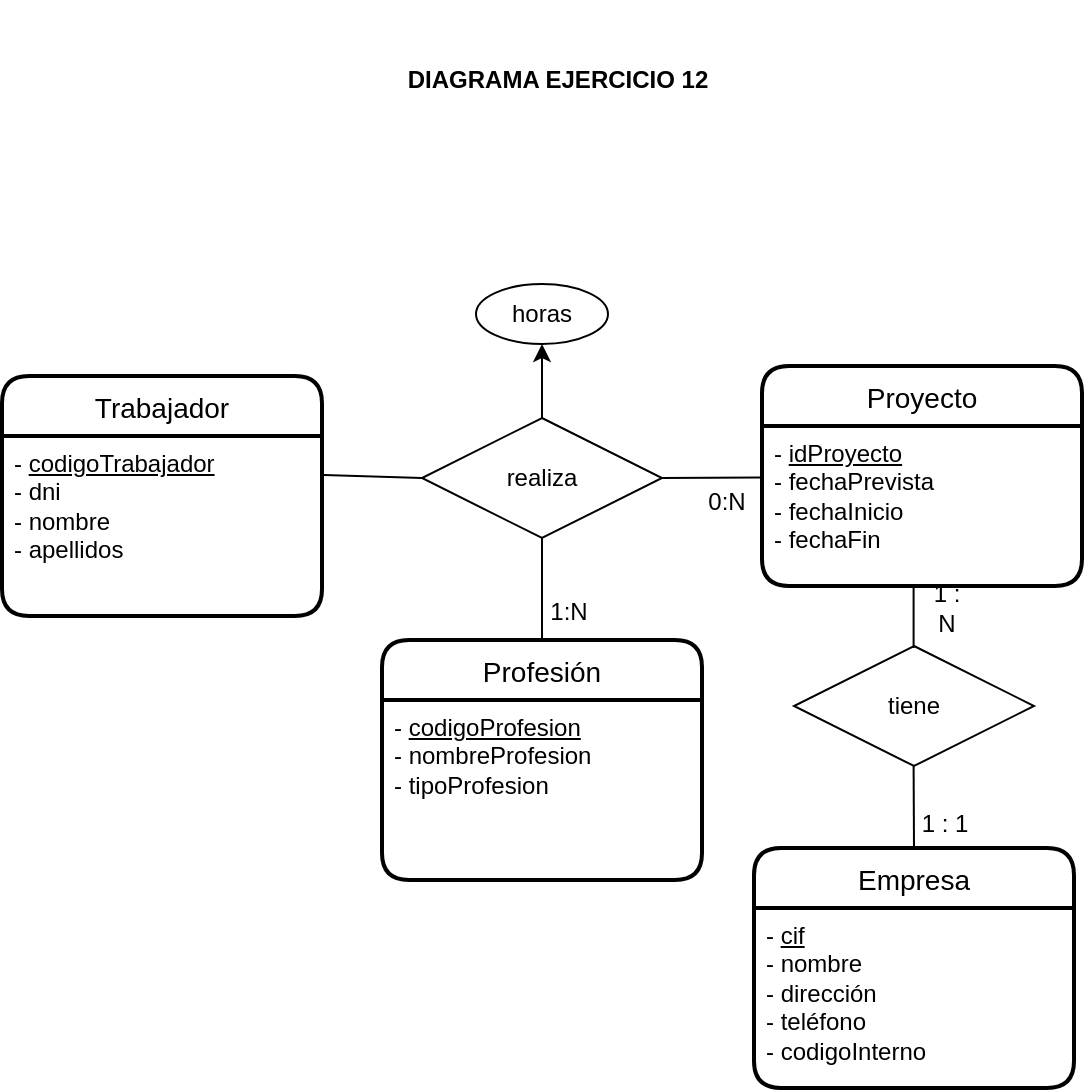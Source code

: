 <mxfile version="20.1.1" type="github">
  <diagram id="w7LlWlDyLkvgTwCcmOdm" name="Pàgina-1">
    <mxGraphModel dx="1185" dy="754" grid="0" gridSize="10" guides="1" tooltips="1" connect="1" arrows="1" fold="1" page="1" pageScale="1" pageWidth="1169" pageHeight="827" math="0" shadow="0">
      <root>
        <mxCell id="0" />
        <mxCell id="1" parent="0" />
        <mxCell id="CkiNoyqXaFTZ2xthF8Od-1" value="Empresa" style="swimlane;childLayout=stackLayout;horizontal=1;startSize=30;horizontalStack=0;rounded=1;fontSize=14;fontStyle=0;strokeWidth=2;resizeParent=0;resizeLast=1;shadow=0;dashed=0;align=center;" parent="1" vertex="1">
          <mxGeometry x="588" y="466" width="160" height="120" as="geometry" />
        </mxCell>
        <mxCell id="CkiNoyqXaFTZ2xthF8Od-9" value="- &lt;u&gt;cif&lt;/u&gt;&lt;br&gt;- nombre&lt;br&gt;- dirección&lt;br&gt;- teléfono&lt;br&gt;- codigoInterno" style="text;html=1;align=left;verticalAlign=top;resizable=0;points=[];autosize=1;strokeColor=none;fillColor=none;spacingLeft=4;" parent="CkiNoyqXaFTZ2xthF8Od-1" vertex="1">
          <mxGeometry y="30" width="160" height="90" as="geometry" />
        </mxCell>
        <mxCell id="CkiNoyqXaFTZ2xthF8Od-3" value="Proyecto" style="swimlane;childLayout=stackLayout;horizontal=1;startSize=30;horizontalStack=0;rounded=1;fontSize=14;fontStyle=0;strokeWidth=2;resizeParent=0;resizeLast=1;shadow=0;align=center;fillStyle=auto;gradientColor=none;swimlaneFillColor=none;fillColor=default;sketch=0;glass=0;swimlaneLine=1;perimeterSpacing=0;" parent="1" vertex="1">
          <mxGeometry x="592" y="225" width="160" height="110" as="geometry">
            <mxRectangle x="480" y="130" width="100" height="30" as="alternateBounds" />
          </mxGeometry>
        </mxCell>
        <mxCell id="CkiNoyqXaFTZ2xthF8Od-12" value="- &lt;u&gt;idProyecto&lt;/u&gt;&lt;br&gt;- fechaPrevista&lt;br&gt;- fechaInicio&lt;br&gt;- fechaFin" style="text;html=1;align=left;verticalAlign=top;resizable=0;points=[];autosize=1;strokeColor=none;fillColor=none;spacingLeft=4;" parent="CkiNoyqXaFTZ2xthF8Od-3" vertex="1">
          <mxGeometry y="30" width="160" height="130" as="geometry" />
        </mxCell>
        <mxCell id="CkiNoyqXaFTZ2xthF8Od-17" value="&lt;br&gt;" style="text;html=1;align=left;verticalAlign=top;resizable=0;points=[];autosize=1;strokeColor=none;fillColor=none;spacingLeft=4;" parent="CkiNoyqXaFTZ2xthF8Od-3" vertex="1">
          <mxGeometry y="160" width="160" height="-50" as="geometry" />
        </mxCell>
        <mxCell id="CkiNoyqXaFTZ2xthF8Od-4" value="Trabajador" style="swimlane;childLayout=stackLayout;horizontal=1;startSize=30;horizontalStack=0;rounded=1;fontSize=14;fontStyle=0;strokeWidth=2;resizeParent=0;resizeLast=1;shadow=0;dashed=0;align=center;" parent="1" vertex="1">
          <mxGeometry x="212" y="230" width="160" height="120" as="geometry" />
        </mxCell>
        <mxCell id="CkiNoyqXaFTZ2xthF8Od-13" value="- &lt;u&gt;codigoTrabajador&lt;/u&gt;&lt;br&gt;- dni&lt;br&gt;- nombre&lt;br&gt;- apellidos" style="text;html=1;align=left;verticalAlign=top;resizable=0;points=[];autosize=1;strokeColor=none;fillColor=none;spacingLeft=4;" parent="CkiNoyqXaFTZ2xthF8Od-4" vertex="1">
          <mxGeometry y="30" width="160" height="90" as="geometry" />
        </mxCell>
        <mxCell id="CkiNoyqXaFTZ2xthF8Od-5" value="Profesión" style="swimlane;childLayout=stackLayout;horizontal=1;startSize=30;horizontalStack=0;rounded=1;fontSize=14;fontStyle=0;strokeWidth=2;resizeParent=0;resizeLast=1;shadow=0;dashed=0;align=center;" parent="1" vertex="1">
          <mxGeometry x="402" y="362" width="160" height="120" as="geometry" />
        </mxCell>
        <mxCell id="CkiNoyqXaFTZ2xthF8Od-14" value="- &lt;u&gt;codigoProfesion&lt;/u&gt;&lt;br&gt;- nombreProfesion&lt;br&gt;- tipoProfesion" style="text;html=1;align=left;verticalAlign=top;resizable=0;points=[];autosize=1;strokeColor=none;fillColor=none;spacingLeft=4;" parent="CkiNoyqXaFTZ2xthF8Od-5" vertex="1">
          <mxGeometry y="30" width="160" height="90" as="geometry" />
        </mxCell>
        <mxCell id="ojXystufkmVzPJKqhMDF-25" value="" style="edgeStyle=orthogonalEdgeStyle;rounded=0;orthogonalLoop=1;jettySize=auto;html=1;strokeColor=default;" edge="1" parent="1" source="CkiNoyqXaFTZ2xthF8Od-7" target="ojXystufkmVzPJKqhMDF-24">
          <mxGeometry relative="1" as="geometry" />
        </mxCell>
        <mxCell id="CkiNoyqXaFTZ2xthF8Od-7" value="realiza" style="shape=rhombus;perimeter=rhombusPerimeter;whiteSpace=wrap;html=1;align=center;" parent="1" vertex="1">
          <mxGeometry x="422" y="251" width="120" height="60" as="geometry" />
        </mxCell>
        <mxCell id="ojXystufkmVzPJKqhMDF-7" value="" style="endArrow=none;html=1;rounded=0;exitX=0;exitY=0.5;exitDx=0;exitDy=0;entryX=1.006;entryY=0.217;entryDx=0;entryDy=0;entryPerimeter=0;" edge="1" parent="1" source="CkiNoyqXaFTZ2xthF8Od-7" target="CkiNoyqXaFTZ2xthF8Od-13">
          <mxGeometry width="50" height="50" relative="1" as="geometry">
            <mxPoint x="391" y="312" as="sourcePoint" />
            <mxPoint x="391" y="282" as="targetPoint" />
          </mxGeometry>
        </mxCell>
        <mxCell id="ojXystufkmVzPJKqhMDF-11" value="" style="endArrow=none;html=1;rounded=0;exitX=0;exitY=0.5;exitDx=0;exitDy=0;" edge="1" parent="1">
          <mxGeometry width="50" height="50" relative="1" as="geometry">
            <mxPoint x="591.04" y="280.74" as="sourcePoint" />
            <mxPoint x="542" y="281" as="targetPoint" />
          </mxGeometry>
        </mxCell>
        <mxCell id="ojXystufkmVzPJKqhMDF-15" value="tiene" style="shape=rhombus;perimeter=rhombusPerimeter;whiteSpace=wrap;html=1;align=center;" vertex="1" parent="1">
          <mxGeometry x="608" y="365" width="120" height="60" as="geometry" />
        </mxCell>
        <mxCell id="ojXystufkmVzPJKqhMDF-16" value="" style="endArrow=none;html=1;rounded=0;exitX=1;exitY=0.5;exitDx=0;exitDy=0;" edge="1" parent="1">
          <mxGeometry width="50" height="50" relative="1" as="geometry">
            <mxPoint x="667.8" y="336" as="sourcePoint" />
            <mxPoint x="667.8" y="366" as="targetPoint" />
          </mxGeometry>
        </mxCell>
        <mxCell id="ojXystufkmVzPJKqhMDF-17" value="" style="endArrow=none;html=1;rounded=0;exitX=1;exitY=0.5;exitDx=0;exitDy=0;entryX=0.5;entryY=0;entryDx=0;entryDy=0;" edge="1" parent="1">
          <mxGeometry width="50" height="50" relative="1" as="geometry">
            <mxPoint x="667.8" y="425" as="sourcePoint" />
            <mxPoint x="668" y="465" as="targetPoint" />
          </mxGeometry>
        </mxCell>
        <mxCell id="ojXystufkmVzPJKqhMDF-23" value="" style="endArrow=none;html=1;rounded=0;entryX=0.5;entryY=1;entryDx=0;entryDy=0;exitX=0.5;exitY=0;exitDx=0;exitDy=0;" edge="1" parent="1" source="CkiNoyqXaFTZ2xthF8Od-5" target="CkiNoyqXaFTZ2xthF8Od-7">
          <mxGeometry width="50" height="50" relative="1" as="geometry">
            <mxPoint x="476" y="355" as="sourcePoint" />
            <mxPoint x="490" y="430" as="targetPoint" />
          </mxGeometry>
        </mxCell>
        <mxCell id="ojXystufkmVzPJKqhMDF-24" value="horas" style="ellipse;whiteSpace=wrap;html=1;" vertex="1" parent="1">
          <mxGeometry x="449" y="184" width="66" height="30" as="geometry" />
        </mxCell>
        <mxCell id="ojXystufkmVzPJKqhMDF-29" value="1 : N" style="text;html=1;strokeColor=none;fillColor=none;align=center;verticalAlign=middle;whiteSpace=wrap;rounded=0;" vertex="1" parent="1">
          <mxGeometry x="671" y="338" width="27" height="16" as="geometry" />
        </mxCell>
        <mxCell id="ojXystufkmVzPJKqhMDF-30" value="1 : 1" style="text;html=1;strokeColor=none;fillColor=none;align=center;verticalAlign=middle;whiteSpace=wrap;rounded=0;" vertex="1" parent="1">
          <mxGeometry x="670" y="446" width="27" height="16" as="geometry" />
        </mxCell>
        <mxCell id="ojXystufkmVzPJKqhMDF-32" value="1:N" style="text;html=1;strokeColor=none;fillColor=none;align=center;verticalAlign=middle;whiteSpace=wrap;rounded=0;" vertex="1" parent="1">
          <mxGeometry x="482" y="340" width="27" height="16" as="geometry" />
        </mxCell>
        <mxCell id="ojXystufkmVzPJKqhMDF-33" value="0:N" style="text;html=1;strokeColor=none;fillColor=none;align=center;verticalAlign=middle;whiteSpace=wrap;rounded=0;" vertex="1" parent="1">
          <mxGeometry x="561" y="285" width="27" height="16" as="geometry" />
        </mxCell>
        <mxCell id="d-MlV-hNbE7Le59Y9CJM-1" value="&lt;b&gt;DIAGRAMA EJERCICIO 12&lt;/b&gt;" style="text;html=1;strokeColor=none;fillColor=none;align=center;verticalAlign=middle;whiteSpace=wrap;rounded=0;" vertex="1" parent="1">
          <mxGeometry x="405" y="42" width="170" height="80" as="geometry" />
        </mxCell>
      </root>
    </mxGraphModel>
  </diagram>
</mxfile>
